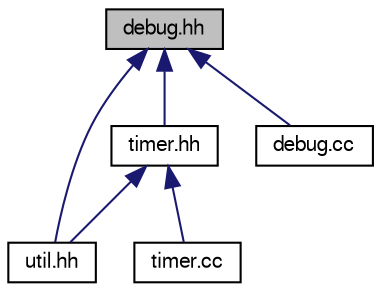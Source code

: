digraph "debug.hh"
{
  edge [fontname="FreeSans",fontsize="10",labelfontname="FreeSans",labelfontsize="10"];
  node [fontname="FreeSans",fontsize="10",shape=record];
  Node1 [label="debug.hh",height=0.2,width=0.4,color="black", fillcolor="grey75", style="filled" fontcolor="black"];
  Node1 -> Node2 [dir="back",color="midnightblue",fontsize="10",style="solid",fontname="FreeSans"];
  Node2 [label="timer.hh",height=0.2,width=0.4,color="black", fillcolor="white", style="filled",URL="$a00019.html"];
  Node2 -> Node3 [dir="back",color="midnightblue",fontsize="10",style="solid",fontname="FreeSans"];
  Node3 [label="util.hh",height=0.2,width=0.4,color="black", fillcolor="white", style="filled",URL="$a00020.html"];
  Node2 -> Node4 [dir="back",color="midnightblue",fontsize="10",style="solid",fontname="FreeSans"];
  Node4 [label="timer.cc",height=0.2,width=0.4,color="black", fillcolor="white", style="filled",URL="$a00018.html"];
  Node1 -> Node3 [dir="back",color="midnightblue",fontsize="10",style="solid",fontname="FreeSans"];
  Node1 -> Node5 [dir="back",color="midnightblue",fontsize="10",style="solid",fontname="FreeSans"];
  Node5 [label="debug.cc",height=0.2,width=0.4,color="black", fillcolor="white", style="filled",URL="$a00009.html"];
}

